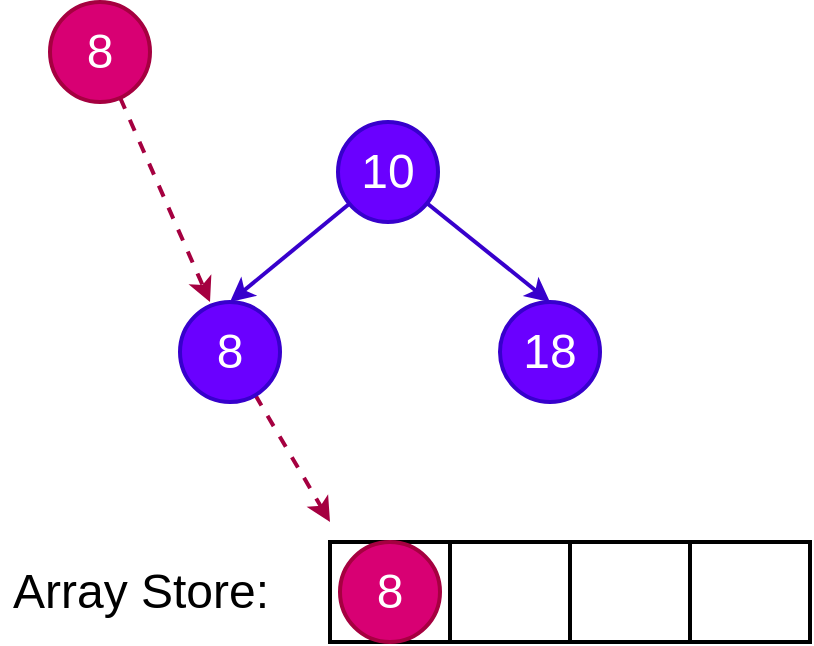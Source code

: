 <mxfile version="18.0.5" type="github">
  <diagram id="hU3i6fWzoo7rIiGHHxDo" name="第 1 页">
    <mxGraphModel dx="831" dy="636" grid="1" gridSize="10" guides="1" tooltips="1" connect="1" arrows="1" fold="1" page="1" pageScale="1" pageWidth="827" pageHeight="1169" math="0" shadow="0">
      <root>
        <mxCell id="0" />
        <mxCell id="1" parent="0" />
        <mxCell id="ufdd-dpepaknSzraolqv-4" style="rounded=0;orthogonalLoop=1;jettySize=auto;html=1;entryX=0.5;entryY=0;entryDx=0;entryDy=0;fontSize=24;fillColor=#6a00ff;strokeColor=#3700CC;strokeWidth=2;" edge="1" parent="1" source="ufdd-dpepaknSzraolqv-1" target="ufdd-dpepaknSzraolqv-2">
          <mxGeometry relative="1" as="geometry" />
        </mxCell>
        <mxCell id="ufdd-dpepaknSzraolqv-5" style="rounded=0;orthogonalLoop=1;jettySize=auto;html=1;entryX=0.5;entryY=0;entryDx=0;entryDy=0;fontSize=24;fillColor=#6a00ff;strokeColor=#3700CC;strokeWidth=2;" edge="1" parent="1" source="ufdd-dpepaknSzraolqv-1" target="ufdd-dpepaknSzraolqv-3">
          <mxGeometry relative="1" as="geometry" />
        </mxCell>
        <mxCell id="ufdd-dpepaknSzraolqv-1" value="&lt;font style=&quot;font-size: 24px;&quot;&gt;10&lt;/font&gt;" style="ellipse;whiteSpace=wrap;html=1;aspect=fixed;fillColor=#6a00ff;fontColor=#ffffff;strokeColor=#3700CC;strokeWidth=2;" vertex="1" parent="1">
          <mxGeometry x="334" y="100" width="50" height="50" as="geometry" />
        </mxCell>
        <mxCell id="ufdd-dpepaknSzraolqv-10" style="edgeStyle=none;rounded=0;orthogonalLoop=1;jettySize=auto;html=1;dashed=1;fontSize=24;strokeWidth=2;fillColor=#d80073;strokeColor=#A50040;" edge="1" parent="1" source="ufdd-dpepaknSzraolqv-2">
          <mxGeometry relative="1" as="geometry">
            <mxPoint x="330" y="300" as="targetPoint" />
          </mxGeometry>
        </mxCell>
        <mxCell id="ufdd-dpepaknSzraolqv-2" value="&lt;span style=&quot;font-size: 24px;&quot;&gt;8&lt;/span&gt;" style="ellipse;whiteSpace=wrap;html=1;aspect=fixed;fillColor=#6a00ff;fontColor=#ffffff;strokeColor=#3700CC;strokeWidth=2;" vertex="1" parent="1">
          <mxGeometry x="255" y="190" width="50" height="50" as="geometry" />
        </mxCell>
        <mxCell id="ufdd-dpepaknSzraolqv-3" value="&lt;font style=&quot;font-size: 24px;&quot;&gt;18&lt;/font&gt;" style="ellipse;whiteSpace=wrap;html=1;aspect=fixed;fillColor=#6a00ff;fontColor=#ffffff;strokeColor=#3700CC;strokeWidth=2;" vertex="1" parent="1">
          <mxGeometry x="415" y="190" width="50" height="50" as="geometry" />
        </mxCell>
        <mxCell id="ufdd-dpepaknSzraolqv-8" style="edgeStyle=none;rounded=0;orthogonalLoop=1;jettySize=auto;html=1;entryX=0.3;entryY=0;entryDx=0;entryDy=0;entryPerimeter=0;fontSize=24;strokeWidth=2;dashed=1;fillColor=#d80073;strokeColor=#A50040;" edge="1" parent="1" source="ufdd-dpepaknSzraolqv-6" target="ufdd-dpepaknSzraolqv-2">
          <mxGeometry relative="1" as="geometry" />
        </mxCell>
        <mxCell id="ufdd-dpepaknSzraolqv-6" value="&lt;span style=&quot;font-size: 24px;&quot;&gt;8&lt;/span&gt;" style="ellipse;whiteSpace=wrap;html=1;aspect=fixed;fillColor=#d80073;fontColor=#ffffff;strokeColor=#A50040;strokeWidth=2;" vertex="1" parent="1">
          <mxGeometry x="190" y="40" width="50" height="50" as="geometry" />
        </mxCell>
        <mxCell id="ufdd-dpepaknSzraolqv-7" value="Array Store:" style="text;html=1;align=center;verticalAlign=middle;resizable=0;points=[];autosize=1;strokeColor=none;fillColor=none;fontSize=24;" vertex="1" parent="1">
          <mxGeometry x="165" y="320" width="140" height="30" as="geometry" />
        </mxCell>
        <mxCell id="ufdd-dpepaknSzraolqv-15" value="" style="group" vertex="1" connectable="0" parent="1">
          <mxGeometry x="330" y="310" width="240" height="50" as="geometry" />
        </mxCell>
        <mxCell id="ufdd-dpepaknSzraolqv-11" value="" style="rounded=0;whiteSpace=wrap;html=1;fontSize=24;strokeWidth=2;" vertex="1" parent="ufdd-dpepaknSzraolqv-15">
          <mxGeometry width="60" height="50" as="geometry" />
        </mxCell>
        <mxCell id="ufdd-dpepaknSzraolqv-12" value="" style="rounded=0;whiteSpace=wrap;html=1;fontSize=24;strokeWidth=2;" vertex="1" parent="ufdd-dpepaknSzraolqv-15">
          <mxGeometry x="60" width="60" height="50" as="geometry" />
        </mxCell>
        <mxCell id="ufdd-dpepaknSzraolqv-13" value="" style="rounded=0;whiteSpace=wrap;html=1;fontSize=24;strokeWidth=2;" vertex="1" parent="ufdd-dpepaknSzraolqv-15">
          <mxGeometry x="120" width="60" height="50" as="geometry" />
        </mxCell>
        <mxCell id="ufdd-dpepaknSzraolqv-14" value="" style="rounded=0;whiteSpace=wrap;html=1;fontSize=24;strokeWidth=2;" vertex="1" parent="ufdd-dpepaknSzraolqv-15">
          <mxGeometry x="180" width="60" height="50" as="geometry" />
        </mxCell>
        <mxCell id="ufdd-dpepaknSzraolqv-16" value="&lt;span style=&quot;font-size: 24px;&quot;&gt;8&lt;/span&gt;" style="ellipse;whiteSpace=wrap;html=1;aspect=fixed;fillColor=#d80073;fontColor=#ffffff;strokeColor=#A50040;strokeWidth=2;" vertex="1" parent="ufdd-dpepaknSzraolqv-15">
          <mxGeometry x="5" width="50" height="50" as="geometry" />
        </mxCell>
      </root>
    </mxGraphModel>
  </diagram>
</mxfile>
